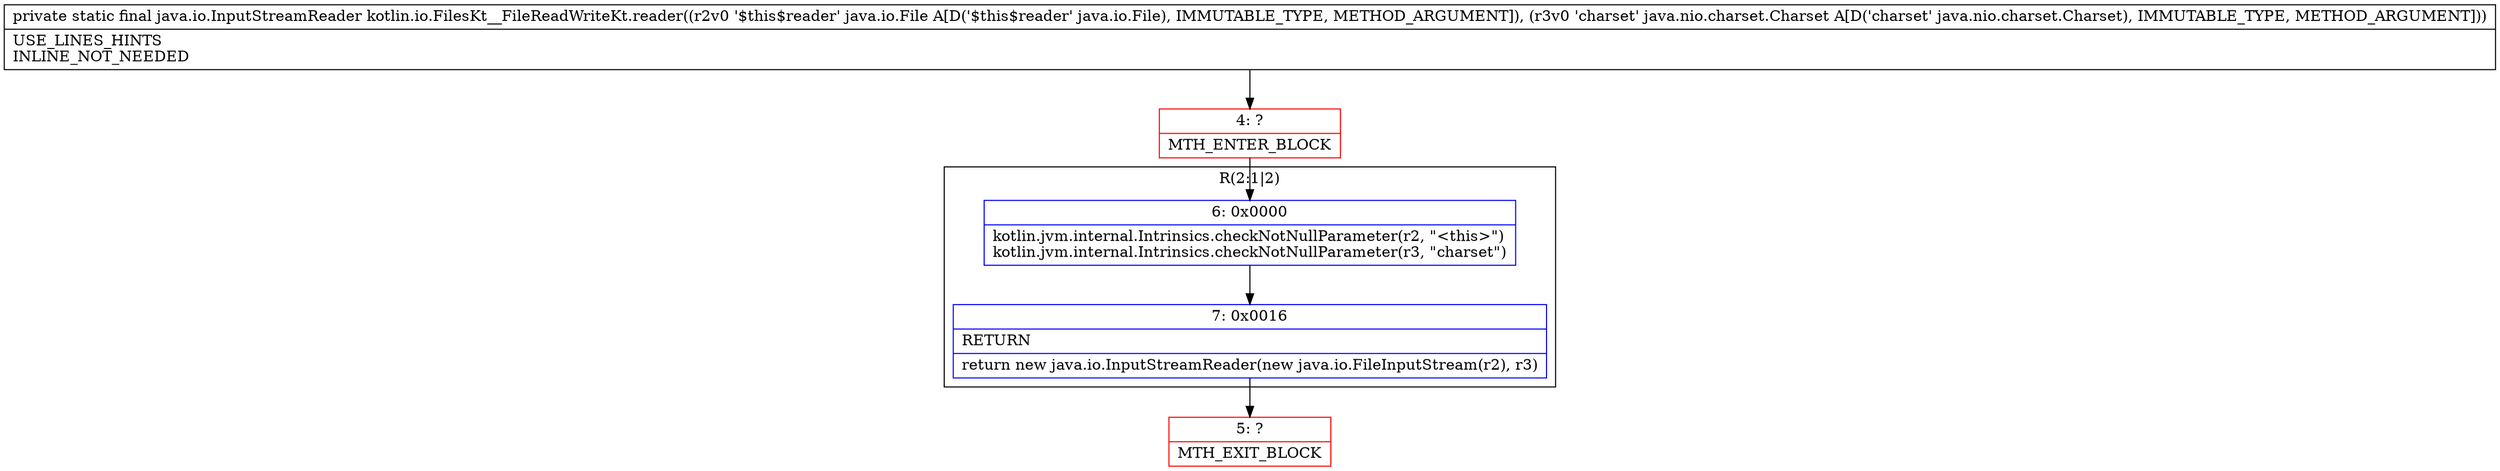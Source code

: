 digraph "CFG forkotlin.io.FilesKt__FileReadWriteKt.reader(Ljava\/io\/File;Ljava\/nio\/charset\/Charset;)Ljava\/io\/InputStreamReader;" {
subgraph cluster_Region_1650840792 {
label = "R(2:1|2)";
node [shape=record,color=blue];
Node_6 [shape=record,label="{6\:\ 0x0000|kotlin.jvm.internal.Intrinsics.checkNotNullParameter(r2, \"\<this\>\")\lkotlin.jvm.internal.Intrinsics.checkNotNullParameter(r3, \"charset\")\l}"];
Node_7 [shape=record,label="{7\:\ 0x0016|RETURN\l|return new java.io.InputStreamReader(new java.io.FileInputStream(r2), r3)\l}"];
}
Node_4 [shape=record,color=red,label="{4\:\ ?|MTH_ENTER_BLOCK\l}"];
Node_5 [shape=record,color=red,label="{5\:\ ?|MTH_EXIT_BLOCK\l}"];
MethodNode[shape=record,label="{private static final java.io.InputStreamReader kotlin.io.FilesKt__FileReadWriteKt.reader((r2v0 '$this$reader' java.io.File A[D('$this$reader' java.io.File), IMMUTABLE_TYPE, METHOD_ARGUMENT]), (r3v0 'charset' java.nio.charset.Charset A[D('charset' java.nio.charset.Charset), IMMUTABLE_TYPE, METHOD_ARGUMENT]))  | USE_LINES_HINTS\lINLINE_NOT_NEEDED\l}"];
MethodNode -> Node_4;Node_6 -> Node_7;
Node_7 -> Node_5;
Node_4 -> Node_6;
}

